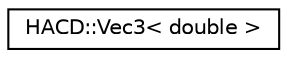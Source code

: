 digraph "Graphical Class Hierarchy"
{
  edge [fontname="Helvetica",fontsize="10",labelfontname="Helvetica",labelfontsize="10"];
  node [fontname="Helvetica",fontsize="10",shape=record];
  rankdir="LR";
  Node1 [label="HACD::Vec3\< double \>",height=0.2,width=0.4,color="black", fillcolor="white", style="filled",URL="$class_h_a_c_d_1_1_vec3.html"];
}
